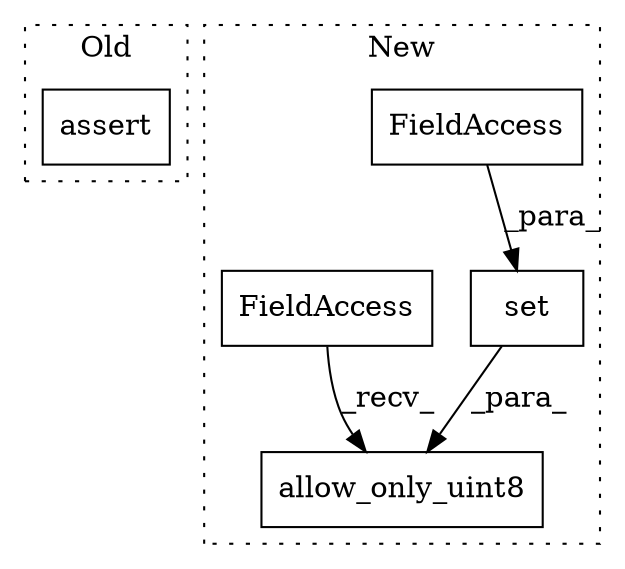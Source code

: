 digraph G {
subgraph cluster0 {
1 [label="assert" a="6" s="2354" l="7" shape="box"];
label = "Old";
style="dotted";
}
subgraph cluster1 {
2 [label="allow_only_uint8" a="32" s="2376,2409" l="17,1" shape="box"];
3 [label="set" a="32" s="2393,2408" l="4,1" shape="box"];
4 [label="FieldAccess" a="22" s="2397" l="11" shape="box"];
5 [label="FieldAccess" a="22" s="2369" l="6" shape="box"];
label = "New";
style="dotted";
}
3 -> 2 [label="_para_"];
4 -> 3 [label="_para_"];
5 -> 2 [label="_recv_"];
}